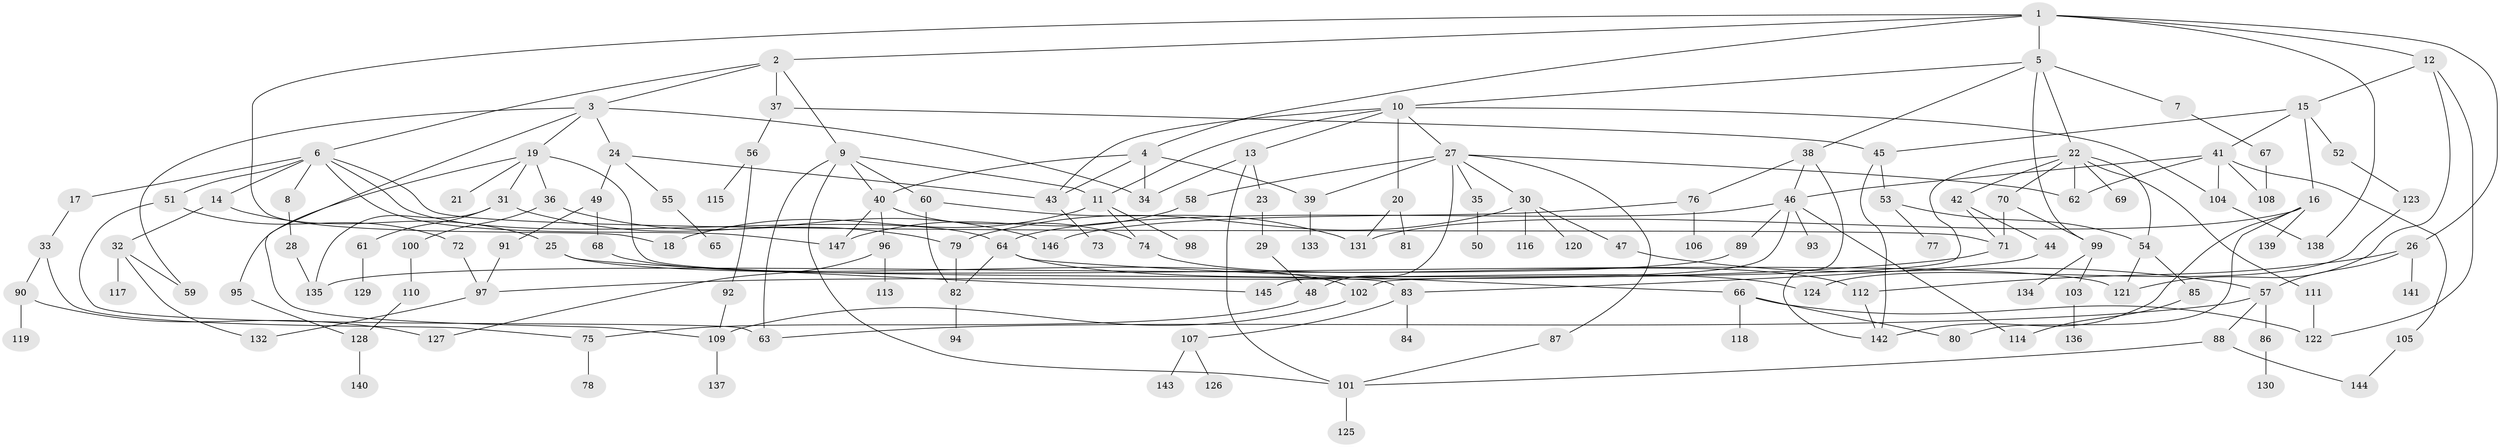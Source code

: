 // coarse degree distribution, {7: 0.041666666666666664, 9: 0.03125, 6: 0.041666666666666664, 10: 0.020833333333333332, 2: 0.19791666666666666, 5: 0.10416666666666667, 4: 0.08333333333333333, 3: 0.21875, 1: 0.25, 8: 0.010416666666666666}
// Generated by graph-tools (version 1.1) at 2025/41/03/06/25 10:41:29]
// undirected, 147 vertices, 208 edges
graph export_dot {
graph [start="1"]
  node [color=gray90,style=filled];
  1;
  2;
  3;
  4;
  5;
  6;
  7;
  8;
  9;
  10;
  11;
  12;
  13;
  14;
  15;
  16;
  17;
  18;
  19;
  20;
  21;
  22;
  23;
  24;
  25;
  26;
  27;
  28;
  29;
  30;
  31;
  32;
  33;
  34;
  35;
  36;
  37;
  38;
  39;
  40;
  41;
  42;
  43;
  44;
  45;
  46;
  47;
  48;
  49;
  50;
  51;
  52;
  53;
  54;
  55;
  56;
  57;
  58;
  59;
  60;
  61;
  62;
  63;
  64;
  65;
  66;
  67;
  68;
  69;
  70;
  71;
  72;
  73;
  74;
  75;
  76;
  77;
  78;
  79;
  80;
  81;
  82;
  83;
  84;
  85;
  86;
  87;
  88;
  89;
  90;
  91;
  92;
  93;
  94;
  95;
  96;
  97;
  98;
  99;
  100;
  101;
  102;
  103;
  104;
  105;
  106;
  107;
  108;
  109;
  110;
  111;
  112;
  113;
  114;
  115;
  116;
  117;
  118;
  119;
  120;
  121;
  122;
  123;
  124;
  125;
  126;
  127;
  128;
  129;
  130;
  131;
  132;
  133;
  134;
  135;
  136;
  137;
  138;
  139;
  140;
  141;
  142;
  143;
  144;
  145;
  146;
  147;
  1 -- 2;
  1 -- 4;
  1 -- 5;
  1 -- 12;
  1 -- 26;
  1 -- 138;
  1 -- 18;
  2 -- 3;
  2 -- 6;
  2 -- 9;
  2 -- 37;
  3 -- 19;
  3 -- 24;
  3 -- 34;
  3 -- 109;
  3 -- 59;
  4 -- 40;
  4 -- 43;
  4 -- 34;
  4 -- 39;
  5 -- 7;
  5 -- 10;
  5 -- 22;
  5 -- 38;
  5 -- 99;
  6 -- 8;
  6 -- 14;
  6 -- 17;
  6 -- 51;
  6 -- 64;
  6 -- 71;
  6 -- 147;
  7 -- 67;
  8 -- 28;
  9 -- 60;
  9 -- 101;
  9 -- 11;
  9 -- 63;
  9 -- 40;
  10 -- 11;
  10 -- 13;
  10 -- 20;
  10 -- 27;
  10 -- 104;
  10 -- 43;
  11 -- 18;
  11 -- 98;
  11 -- 74;
  12 -- 15;
  12 -- 121;
  12 -- 122;
  13 -- 23;
  13 -- 101;
  13 -- 34;
  14 -- 25;
  14 -- 32;
  15 -- 16;
  15 -- 41;
  15 -- 52;
  15 -- 45;
  16 -- 131;
  16 -- 139;
  16 -- 80;
  16 -- 142;
  17 -- 33;
  19 -- 21;
  19 -- 31;
  19 -- 36;
  19 -- 95;
  19 -- 83;
  20 -- 81;
  20 -- 131;
  22 -- 42;
  22 -- 54;
  22 -- 62;
  22 -- 69;
  22 -- 70;
  22 -- 111;
  22 -- 102;
  23 -- 29;
  24 -- 43;
  24 -- 49;
  24 -- 55;
  25 -- 145;
  25 -- 121;
  26 -- 57;
  26 -- 112;
  26 -- 141;
  27 -- 30;
  27 -- 35;
  27 -- 39;
  27 -- 58;
  27 -- 87;
  27 -- 62;
  27 -- 48;
  28 -- 135;
  29 -- 48;
  30 -- 47;
  30 -- 116;
  30 -- 120;
  30 -- 79;
  31 -- 61;
  31 -- 79;
  31 -- 135;
  32 -- 59;
  32 -- 117;
  32 -- 132;
  33 -- 75;
  33 -- 90;
  35 -- 50;
  36 -- 100;
  36 -- 146;
  37 -- 45;
  37 -- 56;
  38 -- 46;
  38 -- 76;
  38 -- 142;
  39 -- 133;
  40 -- 74;
  40 -- 96;
  40 -- 147;
  41 -- 105;
  41 -- 104;
  41 -- 46;
  41 -- 108;
  41 -- 62;
  42 -- 44;
  42 -- 71;
  43 -- 73;
  44 -- 83;
  45 -- 53;
  45 -- 142;
  46 -- 89;
  46 -- 93;
  46 -- 114;
  46 -- 145;
  46 -- 64;
  47 -- 57;
  48 -- 75;
  49 -- 68;
  49 -- 91;
  51 -- 63;
  51 -- 72;
  52 -- 123;
  53 -- 77;
  53 -- 54;
  54 -- 85;
  54 -- 121;
  55 -- 65;
  56 -- 92;
  56 -- 115;
  57 -- 86;
  57 -- 88;
  57 -- 63;
  58 -- 147;
  60 -- 131;
  60 -- 82;
  61 -- 129;
  64 -- 66;
  64 -- 124;
  64 -- 82;
  66 -- 80;
  66 -- 118;
  66 -- 122;
  67 -- 108;
  68 -- 102;
  70 -- 71;
  70 -- 99;
  71 -- 97;
  72 -- 97;
  74 -- 112;
  75 -- 78;
  76 -- 106;
  76 -- 146;
  79 -- 82;
  82 -- 94;
  83 -- 84;
  83 -- 107;
  85 -- 114;
  86 -- 130;
  87 -- 101;
  88 -- 101;
  88 -- 144;
  89 -- 135;
  90 -- 119;
  90 -- 127;
  91 -- 97;
  92 -- 109;
  95 -- 128;
  96 -- 113;
  96 -- 127;
  97 -- 132;
  99 -- 103;
  99 -- 134;
  100 -- 110;
  101 -- 125;
  102 -- 109;
  103 -- 136;
  104 -- 138;
  105 -- 144;
  107 -- 126;
  107 -- 143;
  109 -- 137;
  110 -- 128;
  111 -- 122;
  112 -- 142;
  123 -- 124;
  128 -- 140;
}
